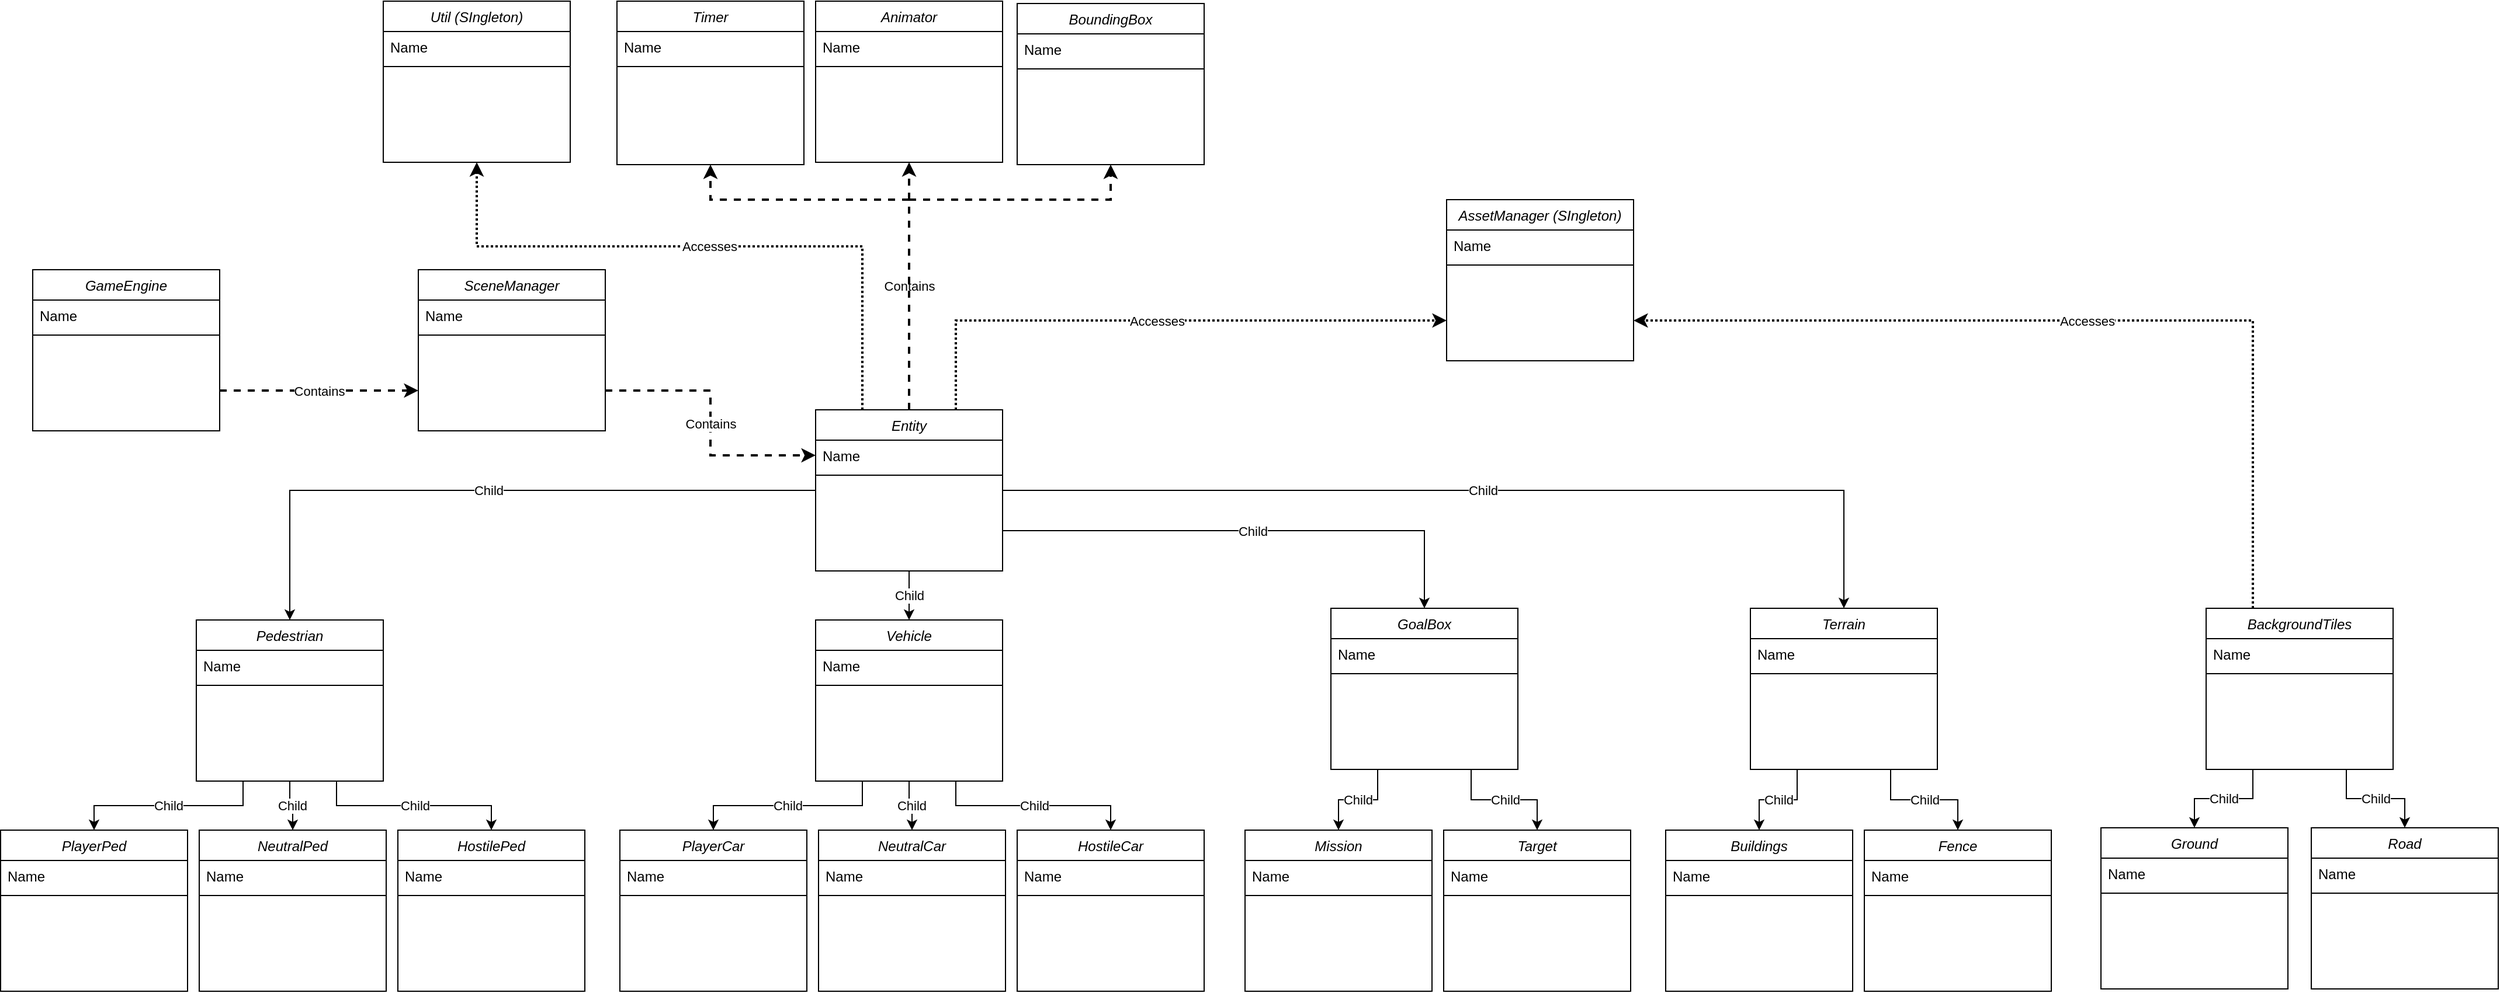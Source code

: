 <mxfile version="14.4.3" type="device"><diagram id="C5RBs43oDa-KdzZeNtuy" name="Game"><mxGraphModel dx="1720" dy="1209" grid="1" gridSize="10" guides="1" tooltips="1" connect="1" arrows="1" fold="1" page="1" pageScale="1" pageWidth="827" pageHeight="1169" math="0" shadow="0"><root><mxCell id="WIyWlLk6GJQsqaUBKTNV-0"/><mxCell id="WIyWlLk6GJQsqaUBKTNV-1" parent="WIyWlLk6GJQsqaUBKTNV-0"/><mxCell id="l1KLPTebDnx1lyu9TXCn-94" value="Contains" style="edgeStyle=orthogonalEdgeStyle;rounded=0;orthogonalLoop=1;jettySize=auto;html=1;exitX=1;exitY=0.75;exitDx=0;exitDy=0;entryX=0;entryY=0.75;entryDx=0;entryDy=0;dashed=1;strokeWidth=2;" edge="1" parent="WIyWlLk6GJQsqaUBKTNV-1" source="zkfFHV4jXpPFQw0GAbJ--0" target="l1KLPTebDnx1lyu9TXCn-67"><mxGeometry relative="1" as="geometry"/></mxCell><mxCell id="zkfFHV4jXpPFQw0GAbJ--0" value="GameEngine" style="swimlane;fontStyle=2;align=center;verticalAlign=top;childLayout=stackLayout;horizontal=1;startSize=26;horizontalStack=0;resizeParent=1;resizeLast=0;collapsible=1;marginBottom=0;rounded=0;shadow=0;strokeWidth=1;" parent="WIyWlLk6GJQsqaUBKTNV-1" vertex="1"><mxGeometry x="50" y="250" width="160" height="138" as="geometry"><mxRectangle x="230" y="140" width="160" height="26" as="alternateBounds"/></mxGeometry></mxCell><mxCell id="zkfFHV4jXpPFQw0GAbJ--1" value="Name" style="text;align=left;verticalAlign=top;spacingLeft=4;spacingRight=4;overflow=hidden;rotatable=0;points=[[0,0.5],[1,0.5]];portConstraint=eastwest;" parent="zkfFHV4jXpPFQw0GAbJ--0" vertex="1"><mxGeometry y="26" width="160" height="26" as="geometry"/></mxCell><mxCell id="zkfFHV4jXpPFQw0GAbJ--4" value="" style="line;html=1;strokeWidth=1;align=left;verticalAlign=middle;spacingTop=-1;spacingLeft=3;spacingRight=3;rotatable=0;labelPosition=right;points=[];portConstraint=eastwest;" parent="zkfFHV4jXpPFQw0GAbJ--0" vertex="1"><mxGeometry y="52" width="160" height="8" as="geometry"/></mxCell><mxCell id="l1KLPTebDnx1lyu9TXCn-0" value="AssetManager (SIngleton)" style="swimlane;fontStyle=2;align=center;verticalAlign=top;childLayout=stackLayout;horizontal=1;startSize=26;horizontalStack=0;resizeParent=1;resizeLast=0;collapsible=1;marginBottom=0;rounded=0;shadow=0;strokeWidth=1;" vertex="1" parent="WIyWlLk6GJQsqaUBKTNV-1"><mxGeometry x="1260" y="190" width="160" height="138" as="geometry"><mxRectangle x="230" y="140" width="160" height="26" as="alternateBounds"/></mxGeometry></mxCell><mxCell id="l1KLPTebDnx1lyu9TXCn-1" value="Name" style="text;align=left;verticalAlign=top;spacingLeft=4;spacingRight=4;overflow=hidden;rotatable=0;points=[[0,0.5],[1,0.5]];portConstraint=eastwest;" vertex="1" parent="l1KLPTebDnx1lyu9TXCn-0"><mxGeometry y="26" width="160" height="26" as="geometry"/></mxCell><mxCell id="l1KLPTebDnx1lyu9TXCn-2" value="" style="line;html=1;strokeWidth=1;align=left;verticalAlign=middle;spacingTop=-1;spacingLeft=3;spacingRight=3;rotatable=0;labelPosition=right;points=[];portConstraint=eastwest;" vertex="1" parent="l1KLPTebDnx1lyu9TXCn-0"><mxGeometry y="52" width="160" height="8" as="geometry"/></mxCell><mxCell id="l1KLPTebDnx1lyu9TXCn-3" value="BoundingBox" style="swimlane;fontStyle=2;align=center;verticalAlign=top;childLayout=stackLayout;horizontal=1;startSize=26;horizontalStack=0;resizeParent=1;resizeLast=0;collapsible=1;marginBottom=0;rounded=0;shadow=0;strokeWidth=1;" vertex="1" parent="WIyWlLk6GJQsqaUBKTNV-1"><mxGeometry x="892.5" y="22" width="160" height="138" as="geometry"><mxRectangle x="230" y="140" width="160" height="26" as="alternateBounds"/></mxGeometry></mxCell><mxCell id="l1KLPTebDnx1lyu9TXCn-4" value="Name" style="text;align=left;verticalAlign=top;spacingLeft=4;spacingRight=4;overflow=hidden;rotatable=0;points=[[0,0.5],[1,0.5]];portConstraint=eastwest;" vertex="1" parent="l1KLPTebDnx1lyu9TXCn-3"><mxGeometry y="26" width="160" height="26" as="geometry"/></mxCell><mxCell id="l1KLPTebDnx1lyu9TXCn-5" value="" style="line;html=1;strokeWidth=1;align=left;verticalAlign=middle;spacingTop=-1;spacingLeft=3;spacingRight=3;rotatable=0;labelPosition=right;points=[];portConstraint=eastwest;" vertex="1" parent="l1KLPTebDnx1lyu9TXCn-3"><mxGeometry y="52" width="160" height="8" as="geometry"/></mxCell><mxCell id="l1KLPTebDnx1lyu9TXCn-6" value="Animator" style="swimlane;fontStyle=2;align=center;verticalAlign=top;childLayout=stackLayout;horizontal=1;startSize=26;horizontalStack=0;resizeParent=1;resizeLast=0;collapsible=1;marginBottom=0;rounded=0;shadow=0;strokeWidth=1;" vertex="1" parent="WIyWlLk6GJQsqaUBKTNV-1"><mxGeometry x="720" y="20" width="160" height="138" as="geometry"><mxRectangle x="230" y="140" width="160" height="26" as="alternateBounds"/></mxGeometry></mxCell><mxCell id="l1KLPTebDnx1lyu9TXCn-7" value="Name" style="text;align=left;verticalAlign=top;spacingLeft=4;spacingRight=4;overflow=hidden;rotatable=0;points=[[0,0.5],[1,0.5]];portConstraint=eastwest;" vertex="1" parent="l1KLPTebDnx1lyu9TXCn-6"><mxGeometry y="26" width="160" height="26" as="geometry"/></mxCell><mxCell id="l1KLPTebDnx1lyu9TXCn-8" value="" style="line;html=1;strokeWidth=1;align=left;verticalAlign=middle;spacingTop=-1;spacingLeft=3;spacingRight=3;rotatable=0;labelPosition=right;points=[];portConstraint=eastwest;" vertex="1" parent="l1KLPTebDnx1lyu9TXCn-6"><mxGeometry y="52" width="160" height="8" as="geometry"/></mxCell><mxCell id="l1KLPTebDnx1lyu9TXCn-92" value="Child" style="edgeStyle=orthogonalEdgeStyle;rounded=0;orthogonalLoop=1;jettySize=auto;html=1;exitX=0.25;exitY=1;exitDx=0;exitDy=0;entryX=0.5;entryY=0;entryDx=0;entryDy=0;" edge="1" parent="WIyWlLk6GJQsqaUBKTNV-1" source="l1KLPTebDnx1lyu9TXCn-9" target="l1KLPTebDnx1lyu9TXCn-12"><mxGeometry relative="1" as="geometry"/></mxCell><mxCell id="l1KLPTebDnx1lyu9TXCn-93" value="Child" style="edgeStyle=orthogonalEdgeStyle;rounded=0;orthogonalLoop=1;jettySize=auto;html=1;exitX=0.75;exitY=1;exitDx=0;exitDy=0;entryX=0.5;entryY=0;entryDx=0;entryDy=0;" edge="1" parent="WIyWlLk6GJQsqaUBKTNV-1" source="l1KLPTebDnx1lyu9TXCn-9" target="l1KLPTebDnx1lyu9TXCn-15"><mxGeometry relative="1" as="geometry"/></mxCell><mxCell id="l1KLPTebDnx1lyu9TXCn-98" value="Accesses" style="edgeStyle=orthogonalEdgeStyle;rounded=0;orthogonalLoop=1;jettySize=auto;html=1;exitX=0.25;exitY=0;exitDx=0;exitDy=0;entryX=1;entryY=0.75;entryDx=0;entryDy=0;strokeWidth=2;dashed=1;dashPattern=1 1;" edge="1" parent="WIyWlLk6GJQsqaUBKTNV-1" source="l1KLPTebDnx1lyu9TXCn-9" target="l1KLPTebDnx1lyu9TXCn-0"><mxGeometry relative="1" as="geometry"/></mxCell><mxCell id="l1KLPTebDnx1lyu9TXCn-9" value="BackgroundTiles" style="swimlane;fontStyle=2;align=center;verticalAlign=top;childLayout=stackLayout;horizontal=1;startSize=26;horizontalStack=0;resizeParent=1;resizeLast=0;collapsible=1;marginBottom=0;rounded=0;shadow=0;strokeWidth=1;" vertex="1" parent="WIyWlLk6GJQsqaUBKTNV-1"><mxGeometry x="1910" y="540" width="160" height="138" as="geometry"><mxRectangle x="230" y="140" width="160" height="26" as="alternateBounds"/></mxGeometry></mxCell><mxCell id="l1KLPTebDnx1lyu9TXCn-10" value="Name" style="text;align=left;verticalAlign=top;spacingLeft=4;spacingRight=4;overflow=hidden;rotatable=0;points=[[0,0.5],[1,0.5]];portConstraint=eastwest;" vertex="1" parent="l1KLPTebDnx1lyu9TXCn-9"><mxGeometry y="26" width="160" height="26" as="geometry"/></mxCell><mxCell id="l1KLPTebDnx1lyu9TXCn-11" value="" style="line;html=1;strokeWidth=1;align=left;verticalAlign=middle;spacingTop=-1;spacingLeft=3;spacingRight=3;rotatable=0;labelPosition=right;points=[];portConstraint=eastwest;" vertex="1" parent="l1KLPTebDnx1lyu9TXCn-9"><mxGeometry y="52" width="160" height="8" as="geometry"/></mxCell><mxCell id="l1KLPTebDnx1lyu9TXCn-12" value="Ground" style="swimlane;fontStyle=2;align=center;verticalAlign=top;childLayout=stackLayout;horizontal=1;startSize=26;horizontalStack=0;resizeParent=1;resizeLast=0;collapsible=1;marginBottom=0;rounded=0;shadow=0;strokeWidth=1;" vertex="1" parent="WIyWlLk6GJQsqaUBKTNV-1"><mxGeometry x="1820" y="728" width="160" height="138" as="geometry"><mxRectangle x="230" y="140" width="160" height="26" as="alternateBounds"/></mxGeometry></mxCell><mxCell id="l1KLPTebDnx1lyu9TXCn-13" value="Name" style="text;align=left;verticalAlign=top;spacingLeft=4;spacingRight=4;overflow=hidden;rotatable=0;points=[[0,0.5],[1,0.5]];portConstraint=eastwest;" vertex="1" parent="l1KLPTebDnx1lyu9TXCn-12"><mxGeometry y="26" width="160" height="26" as="geometry"/></mxCell><mxCell id="l1KLPTebDnx1lyu9TXCn-14" value="" style="line;html=1;strokeWidth=1;align=left;verticalAlign=middle;spacingTop=-1;spacingLeft=3;spacingRight=3;rotatable=0;labelPosition=right;points=[];portConstraint=eastwest;" vertex="1" parent="l1KLPTebDnx1lyu9TXCn-12"><mxGeometry y="52" width="160" height="8" as="geometry"/></mxCell><mxCell id="l1KLPTebDnx1lyu9TXCn-15" value="Road" style="swimlane;fontStyle=2;align=center;verticalAlign=top;childLayout=stackLayout;horizontal=1;startSize=26;horizontalStack=0;resizeParent=1;resizeLast=0;collapsible=1;marginBottom=0;rounded=0;shadow=0;strokeWidth=1;" vertex="1" parent="WIyWlLk6GJQsqaUBKTNV-1"><mxGeometry x="2000" y="728" width="160" height="138" as="geometry"><mxRectangle x="230" y="140" width="160" height="26" as="alternateBounds"/></mxGeometry></mxCell><mxCell id="l1KLPTebDnx1lyu9TXCn-16" value="Name" style="text;align=left;verticalAlign=top;spacingLeft=4;spacingRight=4;overflow=hidden;rotatable=0;points=[[0,0.5],[1,0.5]];portConstraint=eastwest;" vertex="1" parent="l1KLPTebDnx1lyu9TXCn-15"><mxGeometry y="26" width="160" height="26" as="geometry"/></mxCell><mxCell id="l1KLPTebDnx1lyu9TXCn-17" value="" style="line;html=1;strokeWidth=1;align=left;verticalAlign=middle;spacingTop=-1;spacingLeft=3;spacingRight=3;rotatable=0;labelPosition=right;points=[];portConstraint=eastwest;" vertex="1" parent="l1KLPTebDnx1lyu9TXCn-15"><mxGeometry y="52" width="160" height="8" as="geometry"/></mxCell><mxCell id="l1KLPTebDnx1lyu9TXCn-18" value="Buildings" style="swimlane;fontStyle=2;align=center;verticalAlign=top;childLayout=stackLayout;horizontal=1;startSize=26;horizontalStack=0;resizeParent=1;resizeLast=0;collapsible=1;marginBottom=0;rounded=0;shadow=0;strokeWidth=1;" vertex="1" parent="WIyWlLk6GJQsqaUBKTNV-1"><mxGeometry x="1447.5" y="730" width="160" height="138" as="geometry"><mxRectangle x="230" y="140" width="160" height="26" as="alternateBounds"/></mxGeometry></mxCell><mxCell id="l1KLPTebDnx1lyu9TXCn-19" value="Name" style="text;align=left;verticalAlign=top;spacingLeft=4;spacingRight=4;overflow=hidden;rotatable=0;points=[[0,0.5],[1,0.5]];portConstraint=eastwest;" vertex="1" parent="l1KLPTebDnx1lyu9TXCn-18"><mxGeometry y="26" width="160" height="26" as="geometry"/></mxCell><mxCell id="l1KLPTebDnx1lyu9TXCn-20" value="" style="line;html=1;strokeWidth=1;align=left;verticalAlign=middle;spacingTop=-1;spacingLeft=3;spacingRight=3;rotatable=0;labelPosition=right;points=[];portConstraint=eastwest;" vertex="1" parent="l1KLPTebDnx1lyu9TXCn-18"><mxGeometry y="52" width="160" height="8" as="geometry"/></mxCell><mxCell id="l1KLPTebDnx1lyu9TXCn-82" value="Child" style="edgeStyle=orthogonalEdgeStyle;rounded=0;orthogonalLoop=1;jettySize=auto;html=1;exitX=0.25;exitY=1;exitDx=0;exitDy=0;entryX=0.5;entryY=0;entryDx=0;entryDy=0;" edge="1" parent="WIyWlLk6GJQsqaUBKTNV-1" source="l1KLPTebDnx1lyu9TXCn-21" target="l1KLPTebDnx1lyu9TXCn-33"><mxGeometry relative="1" as="geometry"/></mxCell><mxCell id="l1KLPTebDnx1lyu9TXCn-83" value="Child" style="edgeStyle=orthogonalEdgeStyle;rounded=0;orthogonalLoop=1;jettySize=auto;html=1;exitX=0.5;exitY=1;exitDx=0;exitDy=0;entryX=0.5;entryY=0;entryDx=0;entryDy=0;" edge="1" parent="WIyWlLk6GJQsqaUBKTNV-1" source="l1KLPTebDnx1lyu9TXCn-21" target="l1KLPTebDnx1lyu9TXCn-36"><mxGeometry relative="1" as="geometry"/></mxCell><mxCell id="l1KLPTebDnx1lyu9TXCn-84" value="Child" style="edgeStyle=orthogonalEdgeStyle;rounded=0;orthogonalLoop=1;jettySize=auto;html=1;exitX=0.75;exitY=1;exitDx=0;exitDy=0;entryX=0.5;entryY=0;entryDx=0;entryDy=0;" edge="1" parent="WIyWlLk6GJQsqaUBKTNV-1" source="l1KLPTebDnx1lyu9TXCn-21" target="l1KLPTebDnx1lyu9TXCn-49"><mxGeometry relative="1" as="geometry"/></mxCell><mxCell id="l1KLPTebDnx1lyu9TXCn-21" value="Pedestrian" style="swimlane;fontStyle=2;align=center;verticalAlign=top;childLayout=stackLayout;horizontal=1;startSize=26;horizontalStack=0;resizeParent=1;resizeLast=0;collapsible=1;marginBottom=0;rounded=0;shadow=0;strokeWidth=1;" vertex="1" parent="WIyWlLk6GJQsqaUBKTNV-1"><mxGeometry x="190" y="550" width="160" height="138" as="geometry"><mxRectangle x="230" y="140" width="160" height="26" as="alternateBounds"/></mxGeometry></mxCell><mxCell id="l1KLPTebDnx1lyu9TXCn-22" value="Name" style="text;align=left;verticalAlign=top;spacingLeft=4;spacingRight=4;overflow=hidden;rotatable=0;points=[[0,0.5],[1,0.5]];portConstraint=eastwest;" vertex="1" parent="l1KLPTebDnx1lyu9TXCn-21"><mxGeometry y="26" width="160" height="26" as="geometry"/></mxCell><mxCell id="l1KLPTebDnx1lyu9TXCn-23" value="" style="line;html=1;strokeWidth=1;align=left;verticalAlign=middle;spacingTop=-1;spacingLeft=3;spacingRight=3;rotatable=0;labelPosition=right;points=[];portConstraint=eastwest;" vertex="1" parent="l1KLPTebDnx1lyu9TXCn-21"><mxGeometry y="52" width="160" height="8" as="geometry"/></mxCell><mxCell id="l1KLPTebDnx1lyu9TXCn-85" value="Child" style="edgeStyle=orthogonalEdgeStyle;rounded=0;orthogonalLoop=1;jettySize=auto;html=1;exitX=0.5;exitY=1;exitDx=0;exitDy=0;entryX=0.5;entryY=0;entryDx=0;entryDy=0;" edge="1" parent="WIyWlLk6GJQsqaUBKTNV-1" source="l1KLPTebDnx1lyu9TXCn-24" target="l1KLPTebDnx1lyu9TXCn-30"><mxGeometry relative="1" as="geometry"/></mxCell><mxCell id="l1KLPTebDnx1lyu9TXCn-86" value="Child" style="edgeStyle=orthogonalEdgeStyle;rounded=0;orthogonalLoop=1;jettySize=auto;html=1;exitX=0.25;exitY=1;exitDx=0;exitDy=0;entryX=0.5;entryY=0;entryDx=0;entryDy=0;" edge="1" parent="WIyWlLk6GJQsqaUBKTNV-1" source="l1KLPTebDnx1lyu9TXCn-24" target="l1KLPTebDnx1lyu9TXCn-27"><mxGeometry relative="1" as="geometry"/></mxCell><mxCell id="l1KLPTebDnx1lyu9TXCn-87" value="Child" style="edgeStyle=orthogonalEdgeStyle;rounded=0;orthogonalLoop=1;jettySize=auto;html=1;exitX=0.75;exitY=1;exitDx=0;exitDy=0;entryX=0.5;entryY=0;entryDx=0;entryDy=0;" edge="1" parent="WIyWlLk6GJQsqaUBKTNV-1" source="l1KLPTebDnx1lyu9TXCn-24" target="l1KLPTebDnx1lyu9TXCn-52"><mxGeometry relative="1" as="geometry"/></mxCell><mxCell id="l1KLPTebDnx1lyu9TXCn-24" value="Vehicle" style="swimlane;fontStyle=2;align=center;verticalAlign=top;childLayout=stackLayout;horizontal=1;startSize=26;horizontalStack=0;resizeParent=1;resizeLast=0;collapsible=1;marginBottom=0;rounded=0;shadow=0;strokeWidth=1;" vertex="1" parent="WIyWlLk6GJQsqaUBKTNV-1"><mxGeometry x="720" y="550" width="160" height="138" as="geometry"><mxRectangle x="230" y="140" width="160" height="26" as="alternateBounds"/></mxGeometry></mxCell><mxCell id="l1KLPTebDnx1lyu9TXCn-25" value="Name" style="text;align=left;verticalAlign=top;spacingLeft=4;spacingRight=4;overflow=hidden;rotatable=0;points=[[0,0.5],[1,0.5]];portConstraint=eastwest;" vertex="1" parent="l1KLPTebDnx1lyu9TXCn-24"><mxGeometry y="26" width="160" height="26" as="geometry"/></mxCell><mxCell id="l1KLPTebDnx1lyu9TXCn-26" value="" style="line;html=1;strokeWidth=1;align=left;verticalAlign=middle;spacingTop=-1;spacingLeft=3;spacingRight=3;rotatable=0;labelPosition=right;points=[];portConstraint=eastwest;" vertex="1" parent="l1KLPTebDnx1lyu9TXCn-24"><mxGeometry y="52" width="160" height="8" as="geometry"/></mxCell><mxCell id="l1KLPTebDnx1lyu9TXCn-27" value="PlayerCar" style="swimlane;fontStyle=2;align=center;verticalAlign=top;childLayout=stackLayout;horizontal=1;startSize=26;horizontalStack=0;resizeParent=1;resizeLast=0;collapsible=1;marginBottom=0;rounded=0;shadow=0;strokeWidth=1;" vertex="1" parent="WIyWlLk6GJQsqaUBKTNV-1"><mxGeometry x="552.5" y="730" width="160" height="138" as="geometry"><mxRectangle x="230" y="140" width="160" height="26" as="alternateBounds"/></mxGeometry></mxCell><mxCell id="l1KLPTebDnx1lyu9TXCn-28" value="Name" style="text;align=left;verticalAlign=top;spacingLeft=4;spacingRight=4;overflow=hidden;rotatable=0;points=[[0,0.5],[1,0.5]];portConstraint=eastwest;" vertex="1" parent="l1KLPTebDnx1lyu9TXCn-27"><mxGeometry y="26" width="160" height="26" as="geometry"/></mxCell><mxCell id="l1KLPTebDnx1lyu9TXCn-29" value="" style="line;html=1;strokeWidth=1;align=left;verticalAlign=middle;spacingTop=-1;spacingLeft=3;spacingRight=3;rotatable=0;labelPosition=right;points=[];portConstraint=eastwest;" vertex="1" parent="l1KLPTebDnx1lyu9TXCn-27"><mxGeometry y="52" width="160" height="8" as="geometry"/></mxCell><mxCell id="l1KLPTebDnx1lyu9TXCn-30" value="NeutralCar" style="swimlane;fontStyle=2;align=center;verticalAlign=top;childLayout=stackLayout;horizontal=1;startSize=26;horizontalStack=0;resizeParent=1;resizeLast=0;collapsible=1;marginBottom=0;rounded=0;shadow=0;strokeWidth=1;" vertex="1" parent="WIyWlLk6GJQsqaUBKTNV-1"><mxGeometry x="722.5" y="730" width="160" height="138" as="geometry"><mxRectangle x="230" y="140" width="160" height="26" as="alternateBounds"/></mxGeometry></mxCell><mxCell id="l1KLPTebDnx1lyu9TXCn-31" value="Name" style="text;align=left;verticalAlign=top;spacingLeft=4;spacingRight=4;overflow=hidden;rotatable=0;points=[[0,0.5],[1,0.5]];portConstraint=eastwest;" vertex="1" parent="l1KLPTebDnx1lyu9TXCn-30"><mxGeometry y="26" width="160" height="26" as="geometry"/></mxCell><mxCell id="l1KLPTebDnx1lyu9TXCn-32" value="" style="line;html=1;strokeWidth=1;align=left;verticalAlign=middle;spacingTop=-1;spacingLeft=3;spacingRight=3;rotatable=0;labelPosition=right;points=[];portConstraint=eastwest;" vertex="1" parent="l1KLPTebDnx1lyu9TXCn-30"><mxGeometry y="52" width="160" height="8" as="geometry"/></mxCell><mxCell id="l1KLPTebDnx1lyu9TXCn-33" value="PlayerPed" style="swimlane;fontStyle=2;align=center;verticalAlign=top;childLayout=stackLayout;horizontal=1;startSize=26;horizontalStack=0;resizeParent=1;resizeLast=0;collapsible=1;marginBottom=0;rounded=0;shadow=0;strokeWidth=1;" vertex="1" parent="WIyWlLk6GJQsqaUBKTNV-1"><mxGeometry x="22.5" y="730" width="160" height="138" as="geometry"><mxRectangle x="230" y="140" width="160" height="26" as="alternateBounds"/></mxGeometry></mxCell><mxCell id="l1KLPTebDnx1lyu9TXCn-34" value="Name" style="text;align=left;verticalAlign=top;spacingLeft=4;spacingRight=4;overflow=hidden;rotatable=0;points=[[0,0.5],[1,0.5]];portConstraint=eastwest;" vertex="1" parent="l1KLPTebDnx1lyu9TXCn-33"><mxGeometry y="26" width="160" height="26" as="geometry"/></mxCell><mxCell id="l1KLPTebDnx1lyu9TXCn-35" value="" style="line;html=1;strokeWidth=1;align=left;verticalAlign=middle;spacingTop=-1;spacingLeft=3;spacingRight=3;rotatable=0;labelPosition=right;points=[];portConstraint=eastwest;" vertex="1" parent="l1KLPTebDnx1lyu9TXCn-33"><mxGeometry y="52" width="160" height="8" as="geometry"/></mxCell><mxCell id="l1KLPTebDnx1lyu9TXCn-36" value="NeutralPed" style="swimlane;fontStyle=2;align=center;verticalAlign=top;childLayout=stackLayout;horizontal=1;startSize=26;horizontalStack=0;resizeParent=1;resizeLast=0;collapsible=1;marginBottom=0;rounded=0;shadow=0;strokeWidth=1;" vertex="1" parent="WIyWlLk6GJQsqaUBKTNV-1"><mxGeometry x="192.5" y="730" width="160" height="138" as="geometry"><mxRectangle x="230" y="140" width="160" height="26" as="alternateBounds"/></mxGeometry></mxCell><mxCell id="l1KLPTebDnx1lyu9TXCn-37" value="Name" style="text;align=left;verticalAlign=top;spacingLeft=4;spacingRight=4;overflow=hidden;rotatable=0;points=[[0,0.5],[1,0.5]];portConstraint=eastwest;" vertex="1" parent="l1KLPTebDnx1lyu9TXCn-36"><mxGeometry y="26" width="160" height="26" as="geometry"/></mxCell><mxCell id="l1KLPTebDnx1lyu9TXCn-38" value="" style="line;html=1;strokeWidth=1;align=left;verticalAlign=middle;spacingTop=-1;spacingLeft=3;spacingRight=3;rotatable=0;labelPosition=right;points=[];portConstraint=eastwest;" vertex="1" parent="l1KLPTebDnx1lyu9TXCn-36"><mxGeometry y="52" width="160" height="8" as="geometry"/></mxCell><mxCell id="l1KLPTebDnx1lyu9TXCn-88" value="Child" style="edgeStyle=orthogonalEdgeStyle;rounded=0;orthogonalLoop=1;jettySize=auto;html=1;exitX=0.25;exitY=1;exitDx=0;exitDy=0;entryX=0.5;entryY=0;entryDx=0;entryDy=0;" edge="1" parent="WIyWlLk6GJQsqaUBKTNV-1" source="l1KLPTebDnx1lyu9TXCn-39" target="l1KLPTebDnx1lyu9TXCn-42"><mxGeometry relative="1" as="geometry"/></mxCell><mxCell id="l1KLPTebDnx1lyu9TXCn-89" value="Child" style="edgeStyle=orthogonalEdgeStyle;rounded=0;orthogonalLoop=1;jettySize=auto;html=1;exitX=0.75;exitY=1;exitDx=0;exitDy=0;entryX=0.5;entryY=0;entryDx=0;entryDy=0;" edge="1" parent="WIyWlLk6GJQsqaUBKTNV-1" source="l1KLPTebDnx1lyu9TXCn-39" target="l1KLPTebDnx1lyu9TXCn-45"><mxGeometry relative="1" as="geometry"/></mxCell><mxCell id="l1KLPTebDnx1lyu9TXCn-39" value="GoalBox" style="swimlane;fontStyle=2;align=center;verticalAlign=top;childLayout=stackLayout;horizontal=1;startSize=26;horizontalStack=0;resizeParent=1;resizeLast=0;collapsible=1;marginBottom=0;rounded=0;shadow=0;strokeWidth=1;" vertex="1" parent="WIyWlLk6GJQsqaUBKTNV-1"><mxGeometry x="1161" y="540" width="160" height="138" as="geometry"><mxRectangle x="230" y="140" width="160" height="26" as="alternateBounds"/></mxGeometry></mxCell><mxCell id="l1KLPTebDnx1lyu9TXCn-40" value="Name" style="text;align=left;verticalAlign=top;spacingLeft=4;spacingRight=4;overflow=hidden;rotatable=0;points=[[0,0.5],[1,0.5]];portConstraint=eastwest;" vertex="1" parent="l1KLPTebDnx1lyu9TXCn-39"><mxGeometry y="26" width="160" height="26" as="geometry"/></mxCell><mxCell id="l1KLPTebDnx1lyu9TXCn-41" value="" style="line;html=1;strokeWidth=1;align=left;verticalAlign=middle;spacingTop=-1;spacingLeft=3;spacingRight=3;rotatable=0;labelPosition=right;points=[];portConstraint=eastwest;" vertex="1" parent="l1KLPTebDnx1lyu9TXCn-39"><mxGeometry y="52" width="160" height="8" as="geometry"/></mxCell><mxCell id="l1KLPTebDnx1lyu9TXCn-42" value="Mission" style="swimlane;fontStyle=2;align=center;verticalAlign=top;childLayout=stackLayout;horizontal=1;startSize=26;horizontalStack=0;resizeParent=1;resizeLast=0;collapsible=1;marginBottom=0;rounded=0;shadow=0;strokeWidth=1;" vertex="1" parent="WIyWlLk6GJQsqaUBKTNV-1"><mxGeometry x="1087.5" y="730" width="160" height="138" as="geometry"><mxRectangle x="230" y="140" width="160" height="26" as="alternateBounds"/></mxGeometry></mxCell><mxCell id="l1KLPTebDnx1lyu9TXCn-43" value="Name" style="text;align=left;verticalAlign=top;spacingLeft=4;spacingRight=4;overflow=hidden;rotatable=0;points=[[0,0.5],[1,0.5]];portConstraint=eastwest;" vertex="1" parent="l1KLPTebDnx1lyu9TXCn-42"><mxGeometry y="26" width="160" height="26" as="geometry"/></mxCell><mxCell id="l1KLPTebDnx1lyu9TXCn-44" value="" style="line;html=1;strokeWidth=1;align=left;verticalAlign=middle;spacingTop=-1;spacingLeft=3;spacingRight=3;rotatable=0;labelPosition=right;points=[];portConstraint=eastwest;" vertex="1" parent="l1KLPTebDnx1lyu9TXCn-42"><mxGeometry y="52" width="160" height="8" as="geometry"/></mxCell><mxCell id="l1KLPTebDnx1lyu9TXCn-45" value="Target" style="swimlane;fontStyle=2;align=center;verticalAlign=top;childLayout=stackLayout;horizontal=1;startSize=26;horizontalStack=0;resizeParent=1;resizeLast=0;collapsible=1;marginBottom=0;rounded=0;shadow=0;strokeWidth=1;" vertex="1" parent="WIyWlLk6GJQsqaUBKTNV-1"><mxGeometry x="1257.5" y="730" width="160" height="138" as="geometry"><mxRectangle x="230" y="140" width="160" height="26" as="alternateBounds"/></mxGeometry></mxCell><mxCell id="l1KLPTebDnx1lyu9TXCn-46" value="Name" style="text;align=left;verticalAlign=top;spacingLeft=4;spacingRight=4;overflow=hidden;rotatable=0;points=[[0,0.5],[1,0.5]];portConstraint=eastwest;" vertex="1" parent="l1KLPTebDnx1lyu9TXCn-45"><mxGeometry y="26" width="160" height="26" as="geometry"/></mxCell><mxCell id="l1KLPTebDnx1lyu9TXCn-47" value="" style="line;html=1;strokeWidth=1;align=left;verticalAlign=middle;spacingTop=-1;spacingLeft=3;spacingRight=3;rotatable=0;labelPosition=right;points=[];portConstraint=eastwest;" vertex="1" parent="l1KLPTebDnx1lyu9TXCn-45"><mxGeometry y="52" width="160" height="8" as="geometry"/></mxCell><mxCell id="l1KLPTebDnx1lyu9TXCn-49" value="HostilePed" style="swimlane;fontStyle=2;align=center;verticalAlign=top;childLayout=stackLayout;horizontal=1;startSize=26;horizontalStack=0;resizeParent=1;resizeLast=0;collapsible=1;marginBottom=0;rounded=0;shadow=0;strokeWidth=1;" vertex="1" parent="WIyWlLk6GJQsqaUBKTNV-1"><mxGeometry x="362.5" y="730" width="160" height="138" as="geometry"><mxRectangle x="230" y="140" width="160" height="26" as="alternateBounds"/></mxGeometry></mxCell><mxCell id="l1KLPTebDnx1lyu9TXCn-50" value="Name" style="text;align=left;verticalAlign=top;spacingLeft=4;spacingRight=4;overflow=hidden;rotatable=0;points=[[0,0.5],[1,0.5]];portConstraint=eastwest;" vertex="1" parent="l1KLPTebDnx1lyu9TXCn-49"><mxGeometry y="26" width="160" height="26" as="geometry"/></mxCell><mxCell id="l1KLPTebDnx1lyu9TXCn-51" value="" style="line;html=1;strokeWidth=1;align=left;verticalAlign=middle;spacingTop=-1;spacingLeft=3;spacingRight=3;rotatable=0;labelPosition=right;points=[];portConstraint=eastwest;" vertex="1" parent="l1KLPTebDnx1lyu9TXCn-49"><mxGeometry y="52" width="160" height="8" as="geometry"/></mxCell><mxCell id="l1KLPTebDnx1lyu9TXCn-52" value="HostileCar" style="swimlane;fontStyle=2;align=center;verticalAlign=top;childLayout=stackLayout;horizontal=1;startSize=26;horizontalStack=0;resizeParent=1;resizeLast=0;collapsible=1;marginBottom=0;rounded=0;shadow=0;strokeWidth=1;" vertex="1" parent="WIyWlLk6GJQsqaUBKTNV-1"><mxGeometry x="892.5" y="730" width="160" height="138" as="geometry"><mxRectangle x="230" y="140" width="160" height="26" as="alternateBounds"/></mxGeometry></mxCell><mxCell id="l1KLPTebDnx1lyu9TXCn-53" value="Name" style="text;align=left;verticalAlign=top;spacingLeft=4;spacingRight=4;overflow=hidden;rotatable=0;points=[[0,0.5],[1,0.5]];portConstraint=eastwest;" vertex="1" parent="l1KLPTebDnx1lyu9TXCn-52"><mxGeometry y="26" width="160" height="26" as="geometry"/></mxCell><mxCell id="l1KLPTebDnx1lyu9TXCn-54" value="" style="line;html=1;strokeWidth=1;align=left;verticalAlign=middle;spacingTop=-1;spacingLeft=3;spacingRight=3;rotatable=0;labelPosition=right;points=[];portConstraint=eastwest;" vertex="1" parent="l1KLPTebDnx1lyu9TXCn-52"><mxGeometry y="52" width="160" height="8" as="geometry"/></mxCell><mxCell id="l1KLPTebDnx1lyu9TXCn-76" value="Contains" style="edgeStyle=orthogonalEdgeStyle;rounded=0;orthogonalLoop=1;jettySize=auto;html=1;exitX=0.5;exitY=0;exitDx=0;exitDy=0;entryX=0.5;entryY=1;entryDx=0;entryDy=0;dashed=1;strokeWidth=2;" edge="1" parent="WIyWlLk6GJQsqaUBKTNV-1" source="l1KLPTebDnx1lyu9TXCn-55" target="l1KLPTebDnx1lyu9TXCn-6"><mxGeometry relative="1" as="geometry"/></mxCell><mxCell id="l1KLPTebDnx1lyu9TXCn-78" value="Child" style="edgeStyle=orthogonalEdgeStyle;rounded=0;orthogonalLoop=1;jettySize=auto;html=1;exitX=0.5;exitY=1;exitDx=0;exitDy=0;entryX=0.5;entryY=0;entryDx=0;entryDy=0;" edge="1" parent="WIyWlLk6GJQsqaUBKTNV-1" source="l1KLPTebDnx1lyu9TXCn-55" target="l1KLPTebDnx1lyu9TXCn-24"><mxGeometry relative="1" as="geometry"/></mxCell><mxCell id="l1KLPTebDnx1lyu9TXCn-79" value="Child" style="edgeStyle=orthogonalEdgeStyle;rounded=0;orthogonalLoop=1;jettySize=auto;html=1;exitX=0;exitY=0.5;exitDx=0;exitDy=0;entryX=0.5;entryY=0;entryDx=0;entryDy=0;" edge="1" parent="WIyWlLk6GJQsqaUBKTNV-1" source="l1KLPTebDnx1lyu9TXCn-55" target="l1KLPTebDnx1lyu9TXCn-21"><mxGeometry relative="1" as="geometry"/></mxCell><mxCell id="l1KLPTebDnx1lyu9TXCn-80" value="Child" style="edgeStyle=orthogonalEdgeStyle;rounded=0;orthogonalLoop=1;jettySize=auto;html=1;exitX=1;exitY=0.75;exitDx=0;exitDy=0;entryX=0.5;entryY=0;entryDx=0;entryDy=0;" edge="1" parent="WIyWlLk6GJQsqaUBKTNV-1" source="l1KLPTebDnx1lyu9TXCn-55" target="l1KLPTebDnx1lyu9TXCn-39"><mxGeometry relative="1" as="geometry"/></mxCell><mxCell id="l1KLPTebDnx1lyu9TXCn-81" value="Child" style="edgeStyle=orthogonalEdgeStyle;rounded=0;orthogonalLoop=1;jettySize=auto;html=1;exitX=1;exitY=0.5;exitDx=0;exitDy=0;entryX=0.5;entryY=0;entryDx=0;entryDy=0;" edge="1" parent="WIyWlLk6GJQsqaUBKTNV-1" source="l1KLPTebDnx1lyu9TXCn-55" target="l1KLPTebDnx1lyu9TXCn-61"><mxGeometry relative="1" as="geometry"/></mxCell><mxCell id="l1KLPTebDnx1lyu9TXCn-101" style="edgeStyle=orthogonalEdgeStyle;rounded=0;orthogonalLoop=1;jettySize=auto;html=1;exitX=0.5;exitY=0;exitDx=0;exitDy=0;entryX=0.5;entryY=1;entryDx=0;entryDy=0;dashed=1;strokeWidth=2;" edge="1" parent="WIyWlLk6GJQsqaUBKTNV-1" source="l1KLPTebDnx1lyu9TXCn-55" target="l1KLPTebDnx1lyu9TXCn-70"><mxGeometry relative="1" as="geometry"><Array as="points"><mxPoint x="800" y="190"/><mxPoint x="630" y="190"/></Array></mxGeometry></mxCell><mxCell id="l1KLPTebDnx1lyu9TXCn-102" style="edgeStyle=orthogonalEdgeStyle;rounded=0;orthogonalLoop=1;jettySize=auto;html=1;exitX=0.5;exitY=0;exitDx=0;exitDy=0;entryX=0.5;entryY=1;entryDx=0;entryDy=0;dashed=1;strokeWidth=2;" edge="1" parent="WIyWlLk6GJQsqaUBKTNV-1" source="l1KLPTebDnx1lyu9TXCn-55" target="l1KLPTebDnx1lyu9TXCn-3"><mxGeometry relative="1" as="geometry"><Array as="points"><mxPoint x="800" y="190"/><mxPoint x="973" y="190"/></Array></mxGeometry></mxCell><mxCell id="l1KLPTebDnx1lyu9TXCn-103" value="Accesses" style="edgeStyle=orthogonalEdgeStyle;rounded=0;orthogonalLoop=1;jettySize=auto;html=1;exitX=0.25;exitY=0;exitDx=0;exitDy=0;entryX=0.5;entryY=1;entryDx=0;entryDy=0;dashed=1;strokeWidth=2;dashPattern=1 1;" edge="1" parent="WIyWlLk6GJQsqaUBKTNV-1" source="l1KLPTebDnx1lyu9TXCn-55" target="l1KLPTebDnx1lyu9TXCn-73"><mxGeometry relative="1" as="geometry"><Array as="points"><mxPoint x="760" y="230"/><mxPoint x="430" y="230"/></Array></mxGeometry></mxCell><mxCell id="l1KLPTebDnx1lyu9TXCn-55" value="Entity" style="swimlane;fontStyle=2;align=center;verticalAlign=top;childLayout=stackLayout;horizontal=1;startSize=26;horizontalStack=0;resizeParent=1;resizeLast=0;collapsible=1;marginBottom=0;rounded=0;shadow=0;strokeWidth=1;" vertex="1" parent="WIyWlLk6GJQsqaUBKTNV-1"><mxGeometry x="720" y="370" width="160" height="138" as="geometry"><mxRectangle x="230" y="140" width="160" height="26" as="alternateBounds"/></mxGeometry></mxCell><mxCell id="l1KLPTebDnx1lyu9TXCn-56" value="Name" style="text;align=left;verticalAlign=top;spacingLeft=4;spacingRight=4;overflow=hidden;rotatable=0;points=[[0,0.5],[1,0.5]];portConstraint=eastwest;" vertex="1" parent="l1KLPTebDnx1lyu9TXCn-55"><mxGeometry y="26" width="160" height="26" as="geometry"/></mxCell><mxCell id="l1KLPTebDnx1lyu9TXCn-57" value="" style="line;html=1;strokeWidth=1;align=left;verticalAlign=middle;spacingTop=-1;spacingLeft=3;spacingRight=3;rotatable=0;labelPosition=right;points=[];portConstraint=eastwest;" vertex="1" parent="l1KLPTebDnx1lyu9TXCn-55"><mxGeometry y="52" width="160" height="8" as="geometry"/></mxCell><mxCell id="l1KLPTebDnx1lyu9TXCn-58" value="Fence" style="swimlane;fontStyle=2;align=center;verticalAlign=top;childLayout=stackLayout;horizontal=1;startSize=26;horizontalStack=0;resizeParent=1;resizeLast=0;collapsible=1;marginBottom=0;rounded=0;shadow=0;strokeWidth=1;" vertex="1" parent="WIyWlLk6GJQsqaUBKTNV-1"><mxGeometry x="1617.5" y="730" width="160" height="138" as="geometry"><mxRectangle x="230" y="140" width="160" height="26" as="alternateBounds"/></mxGeometry></mxCell><mxCell id="l1KLPTebDnx1lyu9TXCn-59" value="Name" style="text;align=left;verticalAlign=top;spacingLeft=4;spacingRight=4;overflow=hidden;rotatable=0;points=[[0,0.5],[1,0.5]];portConstraint=eastwest;" vertex="1" parent="l1KLPTebDnx1lyu9TXCn-58"><mxGeometry y="26" width="160" height="26" as="geometry"/></mxCell><mxCell id="l1KLPTebDnx1lyu9TXCn-60" value="" style="line;html=1;strokeWidth=1;align=left;verticalAlign=middle;spacingTop=-1;spacingLeft=3;spacingRight=3;rotatable=0;labelPosition=right;points=[];portConstraint=eastwest;" vertex="1" parent="l1KLPTebDnx1lyu9TXCn-58"><mxGeometry y="52" width="160" height="8" as="geometry"/></mxCell><mxCell id="l1KLPTebDnx1lyu9TXCn-90" value="Child" style="edgeStyle=orthogonalEdgeStyle;rounded=0;orthogonalLoop=1;jettySize=auto;html=1;exitX=0.25;exitY=1;exitDx=0;exitDy=0;entryX=0.5;entryY=0;entryDx=0;entryDy=0;" edge="1" parent="WIyWlLk6GJQsqaUBKTNV-1" source="l1KLPTebDnx1lyu9TXCn-61" target="l1KLPTebDnx1lyu9TXCn-18"><mxGeometry relative="1" as="geometry"/></mxCell><mxCell id="l1KLPTebDnx1lyu9TXCn-91" value="Child" style="edgeStyle=orthogonalEdgeStyle;rounded=0;orthogonalLoop=1;jettySize=auto;html=1;exitX=0.75;exitY=1;exitDx=0;exitDy=0;entryX=0.5;entryY=0;entryDx=0;entryDy=0;" edge="1" parent="WIyWlLk6GJQsqaUBKTNV-1" source="l1KLPTebDnx1lyu9TXCn-61" target="l1KLPTebDnx1lyu9TXCn-58"><mxGeometry relative="1" as="geometry"/></mxCell><mxCell id="l1KLPTebDnx1lyu9TXCn-61" value="Terrain" style="swimlane;fontStyle=2;align=center;verticalAlign=top;childLayout=stackLayout;horizontal=1;startSize=26;horizontalStack=0;resizeParent=1;resizeLast=0;collapsible=1;marginBottom=0;rounded=0;shadow=0;strokeWidth=1;" vertex="1" parent="WIyWlLk6GJQsqaUBKTNV-1"><mxGeometry x="1520" y="540" width="160" height="138" as="geometry"><mxRectangle x="230" y="140" width="160" height="26" as="alternateBounds"/></mxGeometry></mxCell><mxCell id="l1KLPTebDnx1lyu9TXCn-62" value="Name" style="text;align=left;verticalAlign=top;spacingLeft=4;spacingRight=4;overflow=hidden;rotatable=0;points=[[0,0.5],[1,0.5]];portConstraint=eastwest;" vertex="1" parent="l1KLPTebDnx1lyu9TXCn-61"><mxGeometry y="26" width="160" height="26" as="geometry"/></mxCell><mxCell id="l1KLPTebDnx1lyu9TXCn-63" value="" style="line;html=1;strokeWidth=1;align=left;verticalAlign=middle;spacingTop=-1;spacingLeft=3;spacingRight=3;rotatable=0;labelPosition=right;points=[];portConstraint=eastwest;" vertex="1" parent="l1KLPTebDnx1lyu9TXCn-61"><mxGeometry y="52" width="160" height="8" as="geometry"/></mxCell><mxCell id="l1KLPTebDnx1lyu9TXCn-95" value="Contains" style="edgeStyle=orthogonalEdgeStyle;rounded=0;orthogonalLoop=1;jettySize=auto;html=1;exitX=1;exitY=0.75;exitDx=0;exitDy=0;entryX=0;entryY=0.5;entryDx=0;entryDy=0;dashed=1;strokeWidth=2;" edge="1" parent="WIyWlLk6GJQsqaUBKTNV-1" source="l1KLPTebDnx1lyu9TXCn-67" target="l1KLPTebDnx1lyu9TXCn-56"><mxGeometry relative="1" as="geometry"/></mxCell><mxCell id="l1KLPTebDnx1lyu9TXCn-67" value="SceneManager" style="swimlane;fontStyle=2;align=center;verticalAlign=top;childLayout=stackLayout;horizontal=1;startSize=26;horizontalStack=0;resizeParent=1;resizeLast=0;collapsible=1;marginBottom=0;rounded=0;shadow=0;strokeWidth=1;" vertex="1" parent="WIyWlLk6GJQsqaUBKTNV-1"><mxGeometry x="380" y="250" width="160" height="138" as="geometry"><mxRectangle x="230" y="140" width="160" height="26" as="alternateBounds"/></mxGeometry></mxCell><mxCell id="l1KLPTebDnx1lyu9TXCn-68" value="Name" style="text;align=left;verticalAlign=top;spacingLeft=4;spacingRight=4;overflow=hidden;rotatable=0;points=[[0,0.5],[1,0.5]];portConstraint=eastwest;" vertex="1" parent="l1KLPTebDnx1lyu9TXCn-67"><mxGeometry y="26" width="160" height="26" as="geometry"/></mxCell><mxCell id="l1KLPTebDnx1lyu9TXCn-69" value="" style="line;html=1;strokeWidth=1;align=left;verticalAlign=middle;spacingTop=-1;spacingLeft=3;spacingRight=3;rotatable=0;labelPosition=right;points=[];portConstraint=eastwest;" vertex="1" parent="l1KLPTebDnx1lyu9TXCn-67"><mxGeometry y="52" width="160" height="8" as="geometry"/></mxCell><mxCell id="l1KLPTebDnx1lyu9TXCn-70" value="Timer" style="swimlane;fontStyle=2;align=center;verticalAlign=top;childLayout=stackLayout;horizontal=1;startSize=26;horizontalStack=0;resizeParent=1;resizeLast=0;collapsible=1;marginBottom=0;rounded=0;shadow=0;strokeWidth=1;" vertex="1" parent="WIyWlLk6GJQsqaUBKTNV-1"><mxGeometry x="550" y="20" width="160" height="140" as="geometry"><mxRectangle x="230" y="140" width="160" height="26" as="alternateBounds"/></mxGeometry></mxCell><mxCell id="l1KLPTebDnx1lyu9TXCn-71" value="Name" style="text;align=left;verticalAlign=top;spacingLeft=4;spacingRight=4;overflow=hidden;rotatable=0;points=[[0,0.5],[1,0.5]];portConstraint=eastwest;" vertex="1" parent="l1KLPTebDnx1lyu9TXCn-70"><mxGeometry y="26" width="160" height="26" as="geometry"/></mxCell><mxCell id="l1KLPTebDnx1lyu9TXCn-72" value="" style="line;html=1;strokeWidth=1;align=left;verticalAlign=middle;spacingTop=-1;spacingLeft=3;spacingRight=3;rotatable=0;labelPosition=right;points=[];portConstraint=eastwest;" vertex="1" parent="l1KLPTebDnx1lyu9TXCn-70"><mxGeometry y="52" width="160" height="8" as="geometry"/></mxCell><mxCell id="l1KLPTebDnx1lyu9TXCn-96" value="Accesses" style="edgeStyle=orthogonalEdgeStyle;rounded=0;orthogonalLoop=1;jettySize=auto;html=1;exitX=0.75;exitY=0;exitDx=0;exitDy=0;entryX=0;entryY=0.75;entryDx=0;entryDy=0;dashed=1;strokeWidth=2;dashPattern=1 1;" edge="1" parent="WIyWlLk6GJQsqaUBKTNV-1" source="l1KLPTebDnx1lyu9TXCn-55" target="l1KLPTebDnx1lyu9TXCn-0"><mxGeometry relative="1" as="geometry"/></mxCell><mxCell id="l1KLPTebDnx1lyu9TXCn-73" value="Util (SIngleton)" style="swimlane;fontStyle=2;align=center;verticalAlign=top;childLayout=stackLayout;horizontal=1;startSize=26;horizontalStack=0;resizeParent=1;resizeLast=0;collapsible=1;marginBottom=0;rounded=0;shadow=0;strokeWidth=1;" vertex="1" parent="WIyWlLk6GJQsqaUBKTNV-1"><mxGeometry x="350" y="20" width="160" height="138" as="geometry"><mxRectangle x="230" y="140" width="160" height="26" as="alternateBounds"/></mxGeometry></mxCell><mxCell id="l1KLPTebDnx1lyu9TXCn-74" value="Name" style="text;align=left;verticalAlign=top;spacingLeft=4;spacingRight=4;overflow=hidden;rotatable=0;points=[[0,0.5],[1,0.5]];portConstraint=eastwest;" vertex="1" parent="l1KLPTebDnx1lyu9TXCn-73"><mxGeometry y="26" width="160" height="26" as="geometry"/></mxCell><mxCell id="l1KLPTebDnx1lyu9TXCn-75" value="" style="line;html=1;strokeWidth=1;align=left;verticalAlign=middle;spacingTop=-1;spacingLeft=3;spacingRight=3;rotatable=0;labelPosition=right;points=[];portConstraint=eastwest;" vertex="1" parent="l1KLPTebDnx1lyu9TXCn-73"><mxGeometry y="52" width="160" height="8" as="geometry"/></mxCell></root></mxGraphModel></diagram></mxfile>